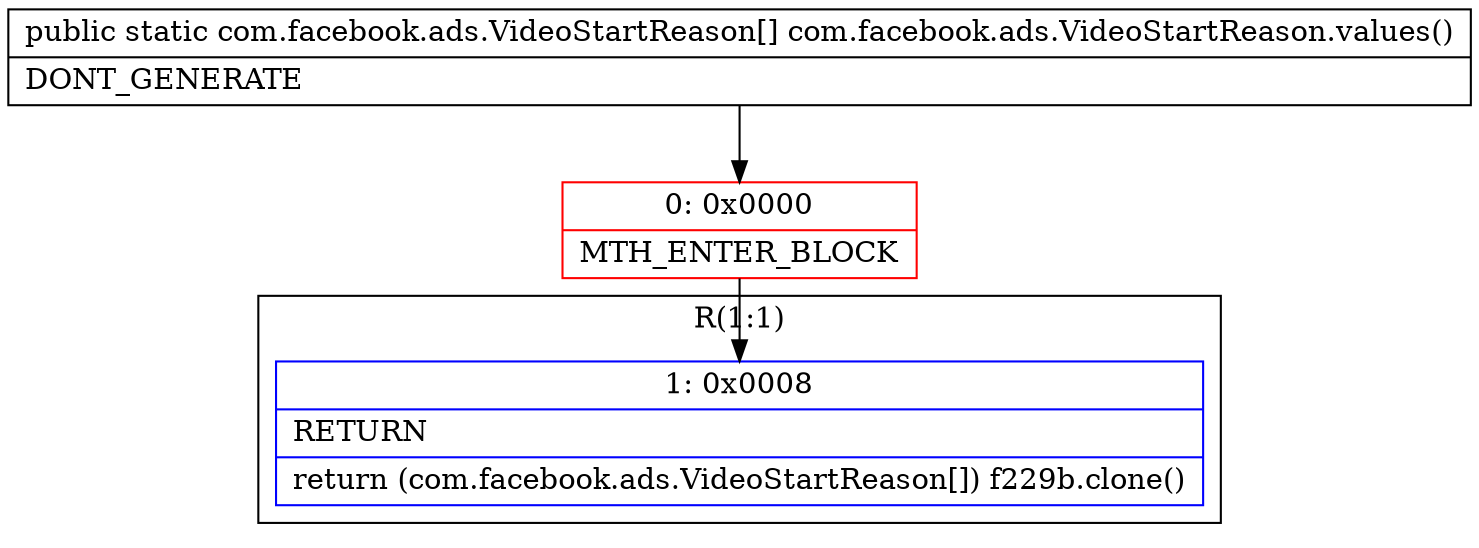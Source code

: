 digraph "CFG forcom.facebook.ads.VideoStartReason.values()[Lcom\/facebook\/ads\/VideoStartReason;" {
subgraph cluster_Region_215565253 {
label = "R(1:1)";
node [shape=record,color=blue];
Node_1 [shape=record,label="{1\:\ 0x0008|RETURN\l|return (com.facebook.ads.VideoStartReason[]) f229b.clone()\l}"];
}
Node_0 [shape=record,color=red,label="{0\:\ 0x0000|MTH_ENTER_BLOCK\l}"];
MethodNode[shape=record,label="{public static com.facebook.ads.VideoStartReason[] com.facebook.ads.VideoStartReason.values()  | DONT_GENERATE\l}"];
MethodNode -> Node_0;
Node_0 -> Node_1;
}

